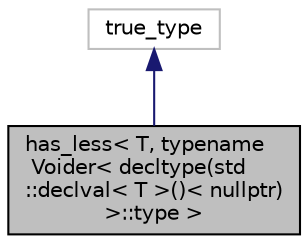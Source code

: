 digraph "has_less&lt; T, typename Voider&lt; decltype(std::declval&lt; T &gt;()&lt; nullptr)&gt;::type &gt;"
{
  edge [fontname="Helvetica",fontsize="10",labelfontname="Helvetica",labelfontsize="10"];
  node [fontname="Helvetica",fontsize="10",shape=record];
  Node2 [label="has_less\< T, typename\l Voider\< decltype(std\l::declval\< T \>()\< nullptr)\l\>::type \>",height=0.2,width=0.4,color="black", fillcolor="grey75", style="filled", fontcolor="black"];
  Node3 -> Node2 [dir="back",color="midnightblue",fontsize="10",style="solid"];
  Node3 [label="true_type",height=0.2,width=0.4,color="grey75", fillcolor="white", style="filled"];
}
